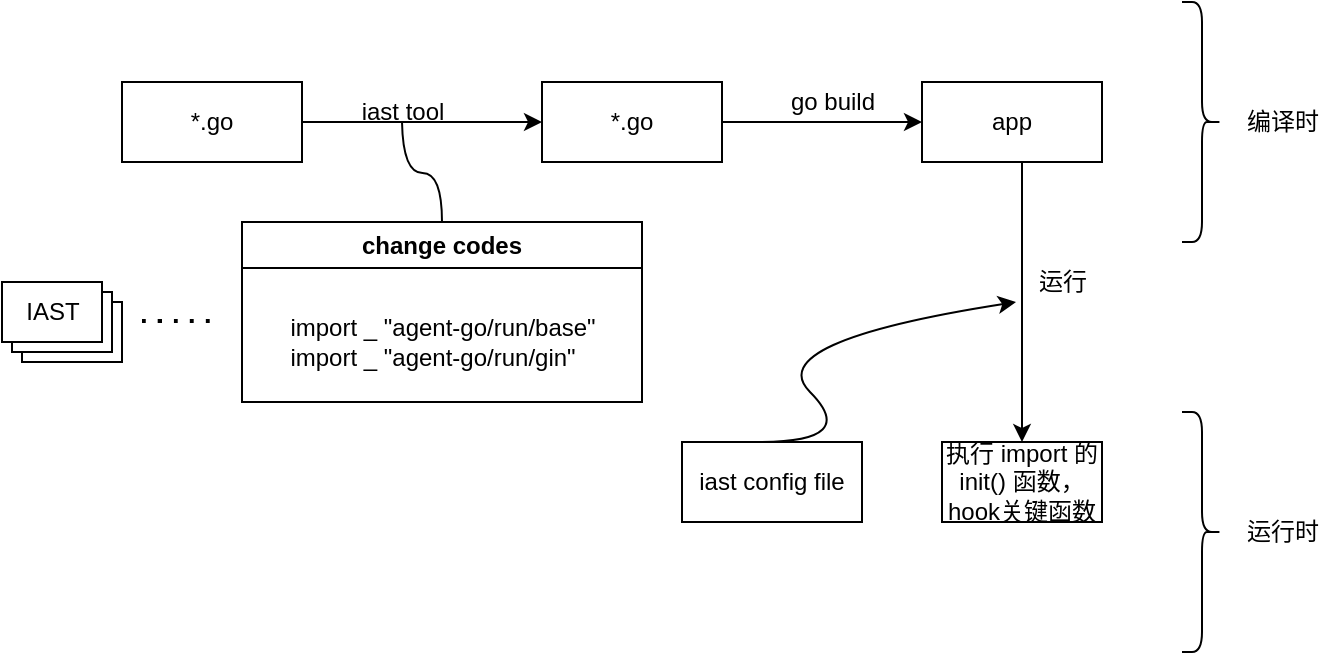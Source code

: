 <mxfile version="20.7.4" type="github">
  <diagram id="xUuNdD5Vor1HBEt4MOgl" name="第 1 页">
    <mxGraphModel dx="1434" dy="707" grid="1" gridSize="10" guides="1" tooltips="1" connect="1" arrows="1" fold="1" page="1" pageScale="1" pageWidth="827" pageHeight="1169" math="0" shadow="0">
      <root>
        <mxCell id="0" />
        <mxCell id="1" parent="0" />
        <mxCell id="1oA0DjMyb-HiSa-5rZvI-1" value="*.go" style="rounded=0;whiteSpace=wrap;html=1;" vertex="1" parent="1">
          <mxGeometry x="70" y="360" width="90" height="40" as="geometry" />
        </mxCell>
        <mxCell id="1oA0DjMyb-HiSa-5rZvI-2" value="*.go" style="rounded=0;whiteSpace=wrap;html=1;" vertex="1" parent="1">
          <mxGeometry x="280" y="360" width="90" height="40" as="geometry" />
        </mxCell>
        <mxCell id="1oA0DjMyb-HiSa-5rZvI-3" value="" style="endArrow=classic;html=1;rounded=0;entryX=0;entryY=0.5;entryDx=0;entryDy=0;" edge="1" parent="1" target="1oA0DjMyb-HiSa-5rZvI-2">
          <mxGeometry width="50" height="50" relative="1" as="geometry">
            <mxPoint x="160" y="380" as="sourcePoint" />
            <mxPoint x="210" y="330" as="targetPoint" />
          </mxGeometry>
        </mxCell>
        <mxCell id="1oA0DjMyb-HiSa-5rZvI-4" value="iast tool" style="text;html=1;align=center;verticalAlign=middle;resizable=0;points=[];autosize=1;strokeColor=none;fillColor=none;" vertex="1" parent="1">
          <mxGeometry x="180" y="360" width="60" height="30" as="geometry" />
        </mxCell>
        <mxCell id="1oA0DjMyb-HiSa-5rZvI-6" value="app" style="rounded=0;whiteSpace=wrap;html=1;" vertex="1" parent="1">
          <mxGeometry x="470" y="360" width="90" height="40" as="geometry" />
        </mxCell>
        <mxCell id="1oA0DjMyb-HiSa-5rZvI-7" value="" style="edgeStyle=none;orthogonalLoop=1;jettySize=auto;html=1;rounded=0;" edge="1" parent="1">
          <mxGeometry width="100" relative="1" as="geometry">
            <mxPoint x="370" y="380" as="sourcePoint" />
            <mxPoint x="470" y="380" as="targetPoint" />
            <Array as="points" />
          </mxGeometry>
        </mxCell>
        <mxCell id="1oA0DjMyb-HiSa-5rZvI-8" value="go build" style="text;html=1;align=center;verticalAlign=middle;resizable=0;points=[];autosize=1;strokeColor=none;fillColor=none;" vertex="1" parent="1">
          <mxGeometry x="390" y="355" width="70" height="30" as="geometry" />
        </mxCell>
        <mxCell id="1oA0DjMyb-HiSa-5rZvI-9" value="change codes" style="swimlane;whiteSpace=wrap;html=1;" vertex="1" parent="1">
          <mxGeometry x="130" y="430" width="200" height="90" as="geometry" />
        </mxCell>
        <mxCell id="1oA0DjMyb-HiSa-5rZvI-10" value="import _ &quot;agent-go/run/base&quot;&lt;br&gt;import _&amp;nbsp;&quot;agent-go/run/gin&quot;&amp;nbsp; &amp;nbsp;" style="text;html=1;align=center;verticalAlign=middle;resizable=0;points=[];autosize=1;strokeColor=none;fillColor=none;" vertex="1" parent="1oA0DjMyb-HiSa-5rZvI-9">
          <mxGeometry x="10" y="40" width="180" height="40" as="geometry" />
        </mxCell>
        <mxCell id="1oA0DjMyb-HiSa-5rZvI-19" value="" style="shape=curlyBracket;whiteSpace=wrap;html=1;rounded=1;flipH=1;labelPosition=right;verticalLabelPosition=middle;align=left;verticalAlign=middle;" vertex="1" parent="1">
          <mxGeometry x="600" y="320" width="20" height="120" as="geometry" />
        </mxCell>
        <mxCell id="1oA0DjMyb-HiSa-5rZvI-20" value="编译时" style="text;html=1;align=center;verticalAlign=middle;resizable=0;points=[];autosize=1;strokeColor=none;fillColor=none;" vertex="1" parent="1">
          <mxGeometry x="620" y="365" width="60" height="30" as="geometry" />
        </mxCell>
        <mxCell id="1oA0DjMyb-HiSa-5rZvI-21" value="" style="endArrow=none;html=1;rounded=0;exitX=0.5;exitY=0;exitDx=0;exitDy=0;edgeStyle=orthogonalEdgeStyle;curved=1;" edge="1" parent="1" source="1oA0DjMyb-HiSa-5rZvI-9">
          <mxGeometry width="50" height="50" relative="1" as="geometry">
            <mxPoint x="280" y="520" as="sourcePoint" />
            <mxPoint x="210" y="380" as="targetPoint" />
          </mxGeometry>
        </mxCell>
        <mxCell id="1oA0DjMyb-HiSa-5rZvI-22" value="" style="endArrow=classic;html=1;rounded=0;curved=1;" edge="1" parent="1">
          <mxGeometry width="50" height="50" relative="1" as="geometry">
            <mxPoint x="520" y="400" as="sourcePoint" />
            <mxPoint x="520" y="540" as="targetPoint" />
          </mxGeometry>
        </mxCell>
        <mxCell id="1oA0DjMyb-HiSa-5rZvI-25" value="运行" style="text;html=1;align=center;verticalAlign=middle;resizable=0;points=[];autosize=1;strokeColor=none;fillColor=none;" vertex="1" parent="1">
          <mxGeometry x="515" y="445" width="50" height="30" as="geometry" />
        </mxCell>
        <mxCell id="1oA0DjMyb-HiSa-5rZvI-26" value="" style="shape=curlyBracket;whiteSpace=wrap;html=1;rounded=1;flipH=1;labelPosition=right;verticalLabelPosition=middle;align=left;verticalAlign=middle;" vertex="1" parent="1">
          <mxGeometry x="600" y="525" width="20" height="120" as="geometry" />
        </mxCell>
        <mxCell id="1oA0DjMyb-HiSa-5rZvI-27" value="运行时" style="text;html=1;align=center;verticalAlign=middle;resizable=0;points=[];autosize=1;strokeColor=none;fillColor=none;" vertex="1" parent="1">
          <mxGeometry x="620" y="570" width="60" height="30" as="geometry" />
        </mxCell>
        <mxCell id="1oA0DjMyb-HiSa-5rZvI-28" value="执行 import 的 init() 函数，hook关键函数" style="whiteSpace=wrap;html=1;" vertex="1" parent="1">
          <mxGeometry x="480" y="540" width="80" height="40" as="geometry" />
        </mxCell>
        <mxCell id="1oA0DjMyb-HiSa-5rZvI-30" value="iast config file" style="rounded=0;whiteSpace=wrap;html=1;" vertex="1" parent="1">
          <mxGeometry x="350" y="540" width="90" height="40" as="geometry" />
        </mxCell>
        <mxCell id="1oA0DjMyb-HiSa-5rZvI-31" value="" style="curved=1;endArrow=classic;html=1;rounded=0;entryX=0.04;entryY=0.833;entryDx=0;entryDy=0;entryPerimeter=0;" edge="1" parent="1" target="1oA0DjMyb-HiSa-5rZvI-25">
          <mxGeometry width="50" height="50" relative="1" as="geometry">
            <mxPoint x="389" y="540" as="sourcePoint" />
            <mxPoint x="439" y="490" as="targetPoint" />
            <Array as="points">
              <mxPoint x="439" y="540" />
              <mxPoint x="389" y="490" />
            </Array>
          </mxGeometry>
        </mxCell>
        <mxCell id="1oA0DjMyb-HiSa-5rZvI-34" value="" style="verticalLabelPosition=bottom;verticalAlign=top;html=1;shape=mxgraph.basic.layered_rect;dx=10;outlineConnect=0;whiteSpace=wrap;" vertex="1" parent="1">
          <mxGeometry x="10" y="460" width="60" height="40" as="geometry" />
        </mxCell>
        <mxCell id="1oA0DjMyb-HiSa-5rZvI-35" value="IAST" style="text;html=1;align=center;verticalAlign=middle;resizable=0;points=[];autosize=1;strokeColor=none;fillColor=none;" vertex="1" parent="1">
          <mxGeometry x="10" y="460" width="50" height="30" as="geometry" />
        </mxCell>
        <mxCell id="1oA0DjMyb-HiSa-5rZvI-36" value="" style="endArrow=none;dashed=1;html=1;dashPattern=1 3;strokeWidth=2;rounded=0;curved=1;" edge="1" parent="1">
          <mxGeometry width="50" height="50" relative="1" as="geometry">
            <mxPoint x="80" y="479.5" as="sourcePoint" />
            <mxPoint x="120" y="479.5" as="targetPoint" />
          </mxGeometry>
        </mxCell>
      </root>
    </mxGraphModel>
  </diagram>
</mxfile>
